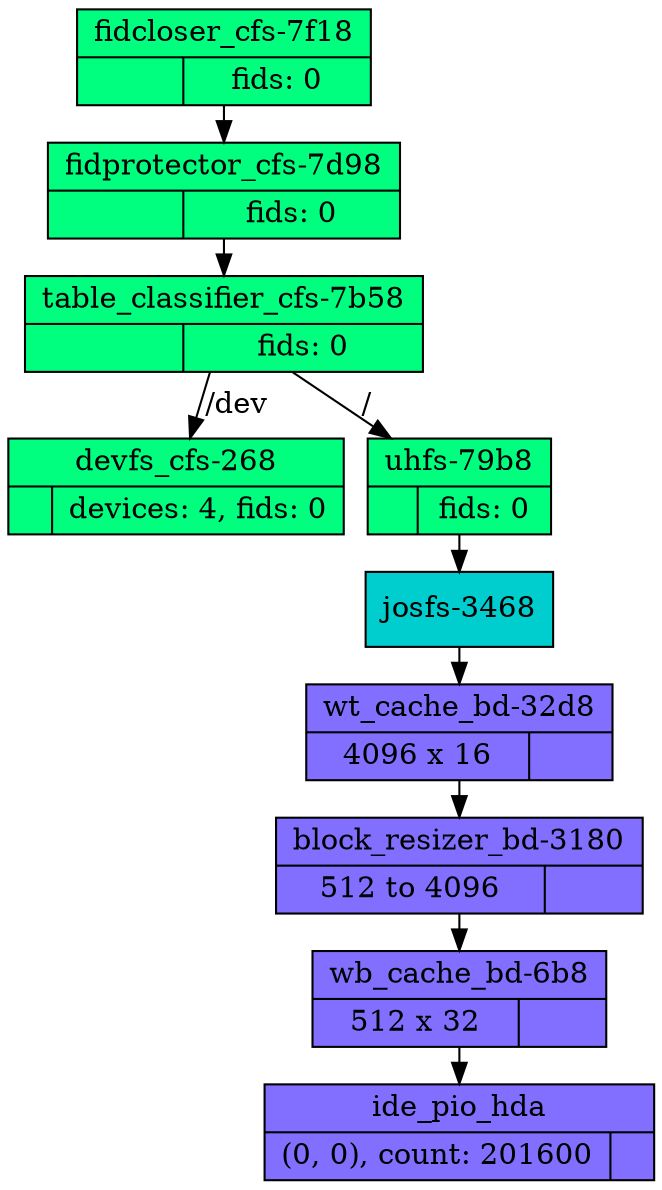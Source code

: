 digraph kfs
{
nodesep=0.15;
ranksep=0.15;
node [shape=record,color=black];
n268439984 [label="{ ide_pio_hda |{(0, 0), count: 201600|}}",fillcolor=slateblue1,style=filled]
n268439592 [label="{ wb_cache_bd-6b8 |{512 x 32|}}",fillcolor=slateblue1,style=filled]
        n268439592 -> n268439984 [label=""];
n268439192 [label="{ block_resizer_bd-3180 |{512 to 4096|}}",fillcolor=slateblue1,style=filled]
        n268439192 -> n268439592 [label=""];
n268438784 [label="{ wt_cache_bd-32d8 |{4096 x 16|}}",fillcolor=slateblue1,style=filled]
        n268438784 -> n268439192 [label=""];
n268438384 [label="josfs-3468",fillcolor=cyan3,style=filled]
        n268438384 -> n268438784 [label=""];
n268437920 [label="{ devfs_cfs-268 |{|devices: 4, fids: 0}}",fillcolor=springgreen,style=filled]
n268437472 [label="{ uhfs-79b8 |{|fids: 0}}",fillcolor=springgreen,style=filled]
        n268437472 -> n268438384 [label=""];
n268437032 [label="{ table_classifier_cfs-7b58 |{|fids: 0}}",fillcolor=springgreen,style=filled]
        n268437032 -> n268437920 [label="/dev"];
        n268437032 -> n268437472 [label="/"];
n268436576 [label="{ fidprotector_cfs-7d98 |{|fids: 0}}",fillcolor=springgreen,style=filled]
        n268436576 -> n268437032 [label=""];
n268436136 [label="{ fidcloser_cfs-7f18 |{|fids: 0}}",fillcolor=springgreen,style=filled]
        n268436136 -> n268436576 [label=""];
}
